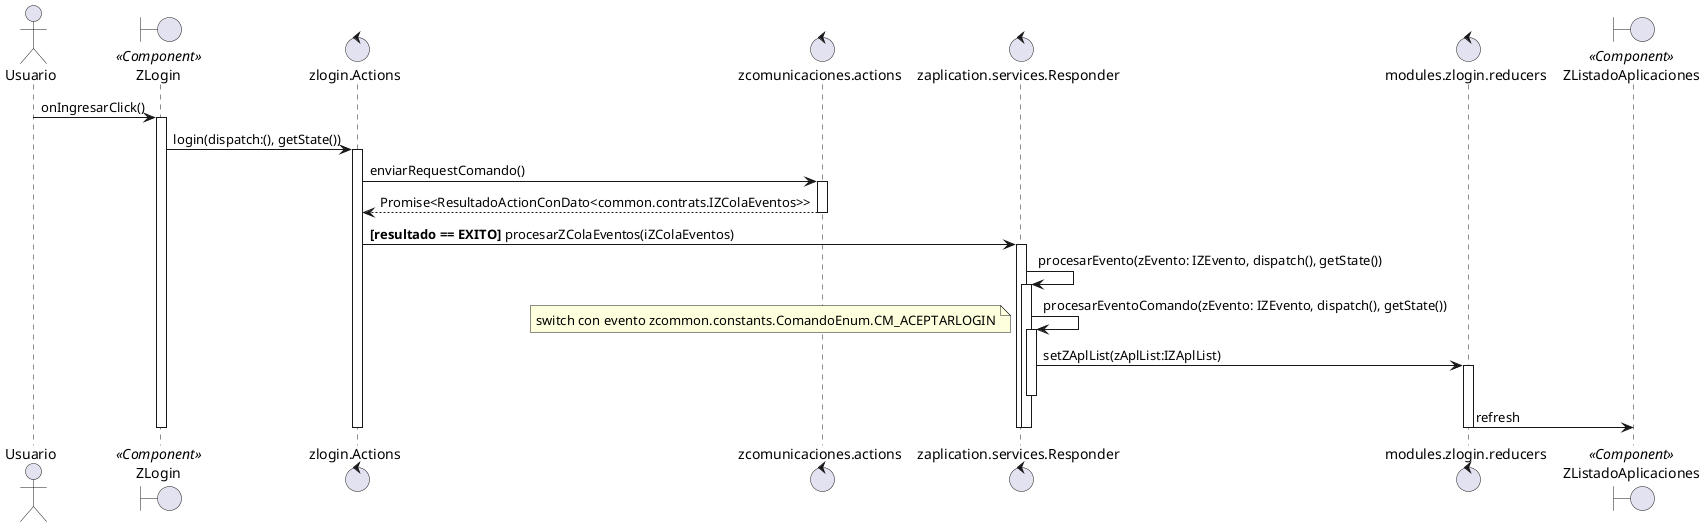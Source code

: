 @startuml

actor Usuario

boundary ZLogin <<Component>>
Usuario -> ZLogin: onIngresarClick()
activate ZLogin

control zlogin.Actions
ZLogin -> zlogin.Actions: login(dispatch:(), getState())
activate zlogin.Actions

control zcomunicaciones.actions
zlogin.Actions -> zcomunicaciones.actions: enviarRequestComando()
activate zcomunicaciones.actions

zcomunicaciones.actions --> zlogin.Actions: Promise<ResultadoActionConDato<common.contrats.IZColaEventos>>
deactivate zcomunicaciones.actions

control zaplication.services.Responder
zlogin.Actions -> zaplication.services.Responder: <b>[resultado == EXITO]</b> procesarZColaEventos(iZColaEventos)
activate zaplication.services.Responder


zaplication.services.Responder -> zaplication.services.Responder: procesarEvento(zEvento: IZEvento, dispatch(), getState())
activate zaplication.services.Responder
zaplication.services.Responder -> zaplication.services.Responder: procesarEventoComando(zEvento: IZEvento, dispatch(), getState())
note left: switch con evento zcommon.constants.ComandoEnum.CM_ACEPTARLOGIN
activate zaplication.services.Responder
control modules.zlogin.reducers
participant modules.zlogin.reducers <<Reducer>>
zaplication.services.Responder -> modules.zlogin.reducers: setZAplList(zAplList:IZAplList)
activate modules.zlogin.reducers

boundary ZListadoAplicaciones <<Component>>
deactivate zaplication.services.Responder
modules.zlogin.reducers -> ZListadoAplicaciones: refresh
deactivate modules.zlogin.reducers

deactivate zaplication.services.Responder
deactivate zaplication.services.Responder
deactivate zlogin.Actions
deactivate ZLogin

@enduml